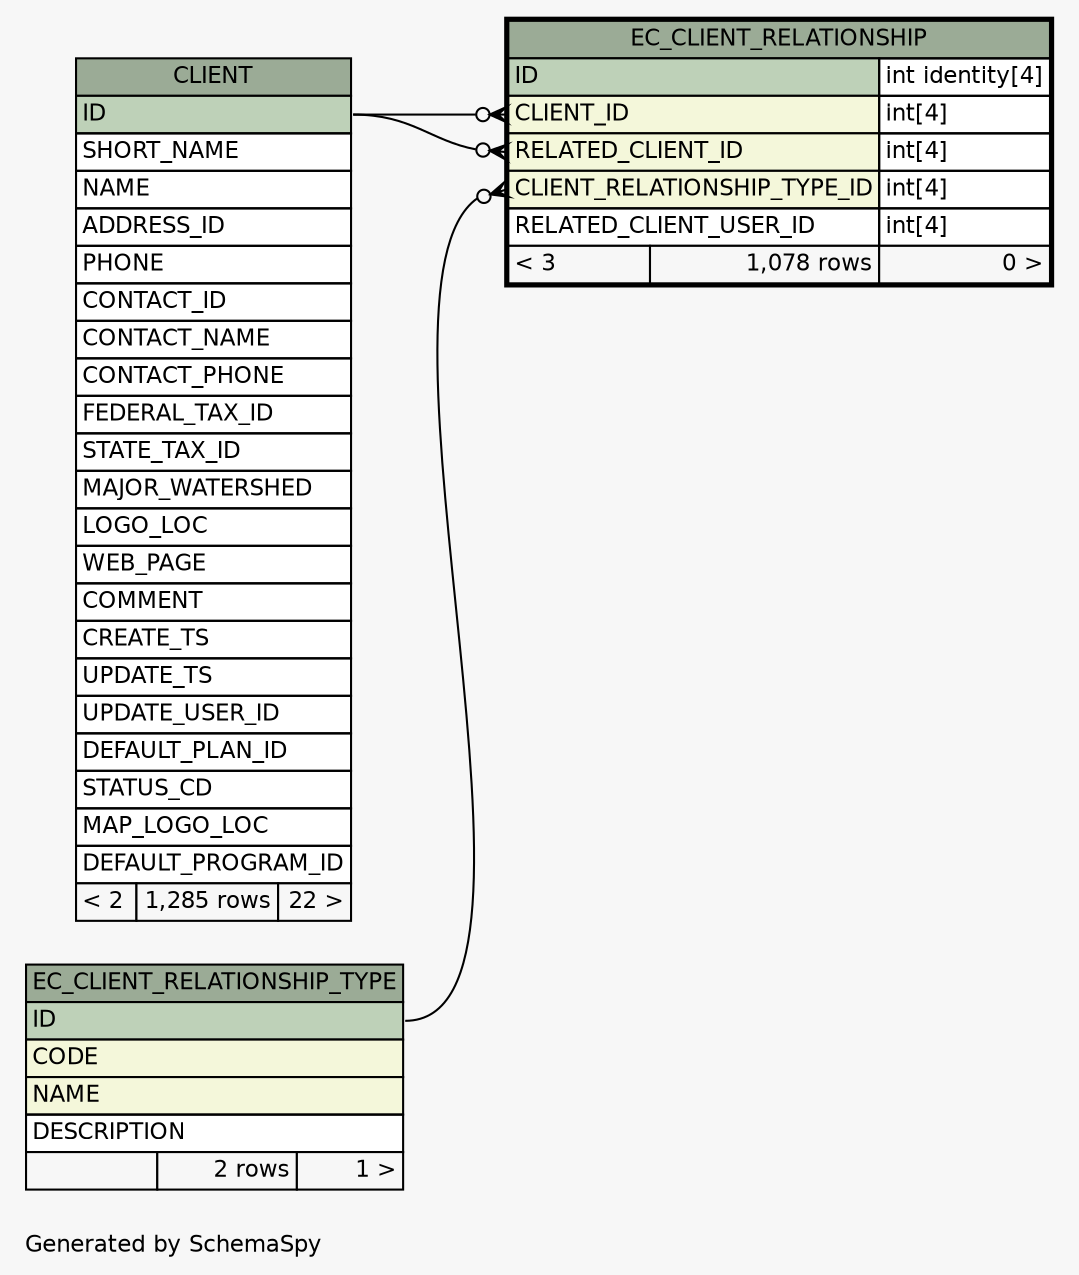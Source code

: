 // dot 2.28.0 on Windows 7 6.1
// SchemaSpy rev 590
digraph "oneDegreeRelationshipsDiagram" {
  graph [
    rankdir="RL"
    bgcolor="#f7f7f7"
    label="\nGenerated by SchemaSpy"
    labeljust="l"
    nodesep="0.18"
    ranksep="0.46"
    fontname="Helvetica"
    fontsize="11"
  ];
  node [
    fontname="Helvetica"
    fontsize="11"
    shape="plaintext"
  ];
  edge [
    arrowsize="0.8"
  ];
  "EC_CLIENT_RELATIONSHIP":"CLIENT_ID":w -> "CLIENT":"ID":e [arrowhead=none dir=back arrowtail=crowodot];
  "EC_CLIENT_RELATIONSHIP":"CLIENT_RELATIONSHIP_TYPE_ID":w -> "EC_CLIENT_RELATIONSHIP_TYPE":"ID":e [arrowhead=none dir=back arrowtail=crowodot];
  "EC_CLIENT_RELATIONSHIP":"RELATED_CLIENT_ID":w -> "CLIENT":"ID":e [arrowhead=none dir=back arrowtail=crowodot];
  "CLIENT" [
    label=<
    <TABLE BORDER="0" CELLBORDER="1" CELLSPACING="0" BGCOLOR="#ffffff">
      <TR><TD COLSPAN="3" BGCOLOR="#9bab96" ALIGN="CENTER">CLIENT</TD></TR>
      <TR><TD PORT="ID" COLSPAN="3" BGCOLOR="#bed1b8" ALIGN="LEFT">ID</TD></TR>
      <TR><TD PORT="SHORT_NAME" COLSPAN="3" ALIGN="LEFT">SHORT_NAME</TD></TR>
      <TR><TD PORT="NAME" COLSPAN="3" ALIGN="LEFT">NAME</TD></TR>
      <TR><TD PORT="ADDRESS_ID" COLSPAN="3" ALIGN="LEFT">ADDRESS_ID</TD></TR>
      <TR><TD PORT="PHONE" COLSPAN="3" ALIGN="LEFT">PHONE</TD></TR>
      <TR><TD PORT="CONTACT_ID" COLSPAN="3" ALIGN="LEFT">CONTACT_ID</TD></TR>
      <TR><TD PORT="CONTACT_NAME" COLSPAN="3" ALIGN="LEFT">CONTACT_NAME</TD></TR>
      <TR><TD PORT="CONTACT_PHONE" COLSPAN="3" ALIGN="LEFT">CONTACT_PHONE</TD></TR>
      <TR><TD PORT="FEDERAL_TAX_ID" COLSPAN="3" ALIGN="LEFT">FEDERAL_TAX_ID</TD></TR>
      <TR><TD PORT="STATE_TAX_ID" COLSPAN="3" ALIGN="LEFT">STATE_TAX_ID</TD></TR>
      <TR><TD PORT="MAJOR_WATERSHED" COLSPAN="3" ALIGN="LEFT">MAJOR_WATERSHED</TD></TR>
      <TR><TD PORT="LOGO_LOC" COLSPAN="3" ALIGN="LEFT">LOGO_LOC</TD></TR>
      <TR><TD PORT="WEB_PAGE" COLSPAN="3" ALIGN="LEFT">WEB_PAGE</TD></TR>
      <TR><TD PORT="COMMENT" COLSPAN="3" ALIGN="LEFT">COMMENT</TD></TR>
      <TR><TD PORT="CREATE_TS" COLSPAN="3" ALIGN="LEFT">CREATE_TS</TD></TR>
      <TR><TD PORT="UPDATE_TS" COLSPAN="3" ALIGN="LEFT">UPDATE_TS</TD></TR>
      <TR><TD PORT="UPDATE_USER_ID" COLSPAN="3" ALIGN="LEFT">UPDATE_USER_ID</TD></TR>
      <TR><TD PORT="DEFAULT_PLAN_ID" COLSPAN="3" ALIGN="LEFT">DEFAULT_PLAN_ID</TD></TR>
      <TR><TD PORT="STATUS_CD" COLSPAN="3" ALIGN="LEFT">STATUS_CD</TD></TR>
      <TR><TD PORT="MAP_LOGO_LOC" COLSPAN="3" ALIGN="LEFT">MAP_LOGO_LOC</TD></TR>
      <TR><TD PORT="DEFAULT_PROGRAM_ID" COLSPAN="3" ALIGN="LEFT">DEFAULT_PROGRAM_ID</TD></TR>
      <TR><TD ALIGN="LEFT" BGCOLOR="#f7f7f7">&lt; 2</TD><TD ALIGN="RIGHT" BGCOLOR="#f7f7f7">1,285 rows</TD><TD ALIGN="RIGHT" BGCOLOR="#f7f7f7">22 &gt;</TD></TR>
    </TABLE>>
    URL="CLIENT.html"
    tooltip="CLIENT"
  ];
  "EC_CLIENT_RELATIONSHIP" [
    label=<
    <TABLE BORDER="2" CELLBORDER="1" CELLSPACING="0" BGCOLOR="#ffffff">
      <TR><TD COLSPAN="3" BGCOLOR="#9bab96" ALIGN="CENTER">EC_CLIENT_RELATIONSHIP</TD></TR>
      <TR><TD PORT="ID" COLSPAN="2" BGCOLOR="#bed1b8" ALIGN="LEFT">ID</TD><TD PORT="ID.type" ALIGN="LEFT">int identity[4]</TD></TR>
      <TR><TD PORT="CLIENT_ID" COLSPAN="2" BGCOLOR="#f4f7da" ALIGN="LEFT">CLIENT_ID</TD><TD PORT="CLIENT_ID.type" ALIGN="LEFT">int[4]</TD></TR>
      <TR><TD PORT="RELATED_CLIENT_ID" COLSPAN="2" BGCOLOR="#f4f7da" ALIGN="LEFT">RELATED_CLIENT_ID</TD><TD PORT="RELATED_CLIENT_ID.type" ALIGN="LEFT">int[4]</TD></TR>
      <TR><TD PORT="CLIENT_RELATIONSHIP_TYPE_ID" COLSPAN="2" BGCOLOR="#f4f7da" ALIGN="LEFT">CLIENT_RELATIONSHIP_TYPE_ID</TD><TD PORT="CLIENT_RELATIONSHIP_TYPE_ID.type" ALIGN="LEFT">int[4]</TD></TR>
      <TR><TD PORT="RELATED_CLIENT_USER_ID" COLSPAN="2" ALIGN="LEFT">RELATED_CLIENT_USER_ID</TD><TD PORT="RELATED_CLIENT_USER_ID.type" ALIGN="LEFT">int[4]</TD></TR>
      <TR><TD ALIGN="LEFT" BGCOLOR="#f7f7f7">&lt; 3</TD><TD ALIGN="RIGHT" BGCOLOR="#f7f7f7">1,078 rows</TD><TD ALIGN="RIGHT" BGCOLOR="#f7f7f7">0 &gt;</TD></TR>
    </TABLE>>
    URL="EC_CLIENT_RELATIONSHIP.html"
    tooltip="EC_CLIENT_RELATIONSHIP"
  ];
  "EC_CLIENT_RELATIONSHIP_TYPE" [
    label=<
    <TABLE BORDER="0" CELLBORDER="1" CELLSPACING="0" BGCOLOR="#ffffff">
      <TR><TD COLSPAN="3" BGCOLOR="#9bab96" ALIGN="CENTER">EC_CLIENT_RELATIONSHIP_TYPE</TD></TR>
      <TR><TD PORT="ID" COLSPAN="3" BGCOLOR="#bed1b8" ALIGN="LEFT">ID</TD></TR>
      <TR><TD PORT="CODE" COLSPAN="3" BGCOLOR="#f4f7da" ALIGN="LEFT">CODE</TD></TR>
      <TR><TD PORT="NAME" COLSPAN="3" BGCOLOR="#f4f7da" ALIGN="LEFT">NAME</TD></TR>
      <TR><TD PORT="DESCRIPTION" COLSPAN="3" ALIGN="LEFT">DESCRIPTION</TD></TR>
      <TR><TD ALIGN="LEFT" BGCOLOR="#f7f7f7">  </TD><TD ALIGN="RIGHT" BGCOLOR="#f7f7f7">2 rows</TD><TD ALIGN="RIGHT" BGCOLOR="#f7f7f7">1 &gt;</TD></TR>
    </TABLE>>
    URL="EC_CLIENT_RELATIONSHIP_TYPE.html"
    tooltip="EC_CLIENT_RELATIONSHIP_TYPE"
  ];
}
